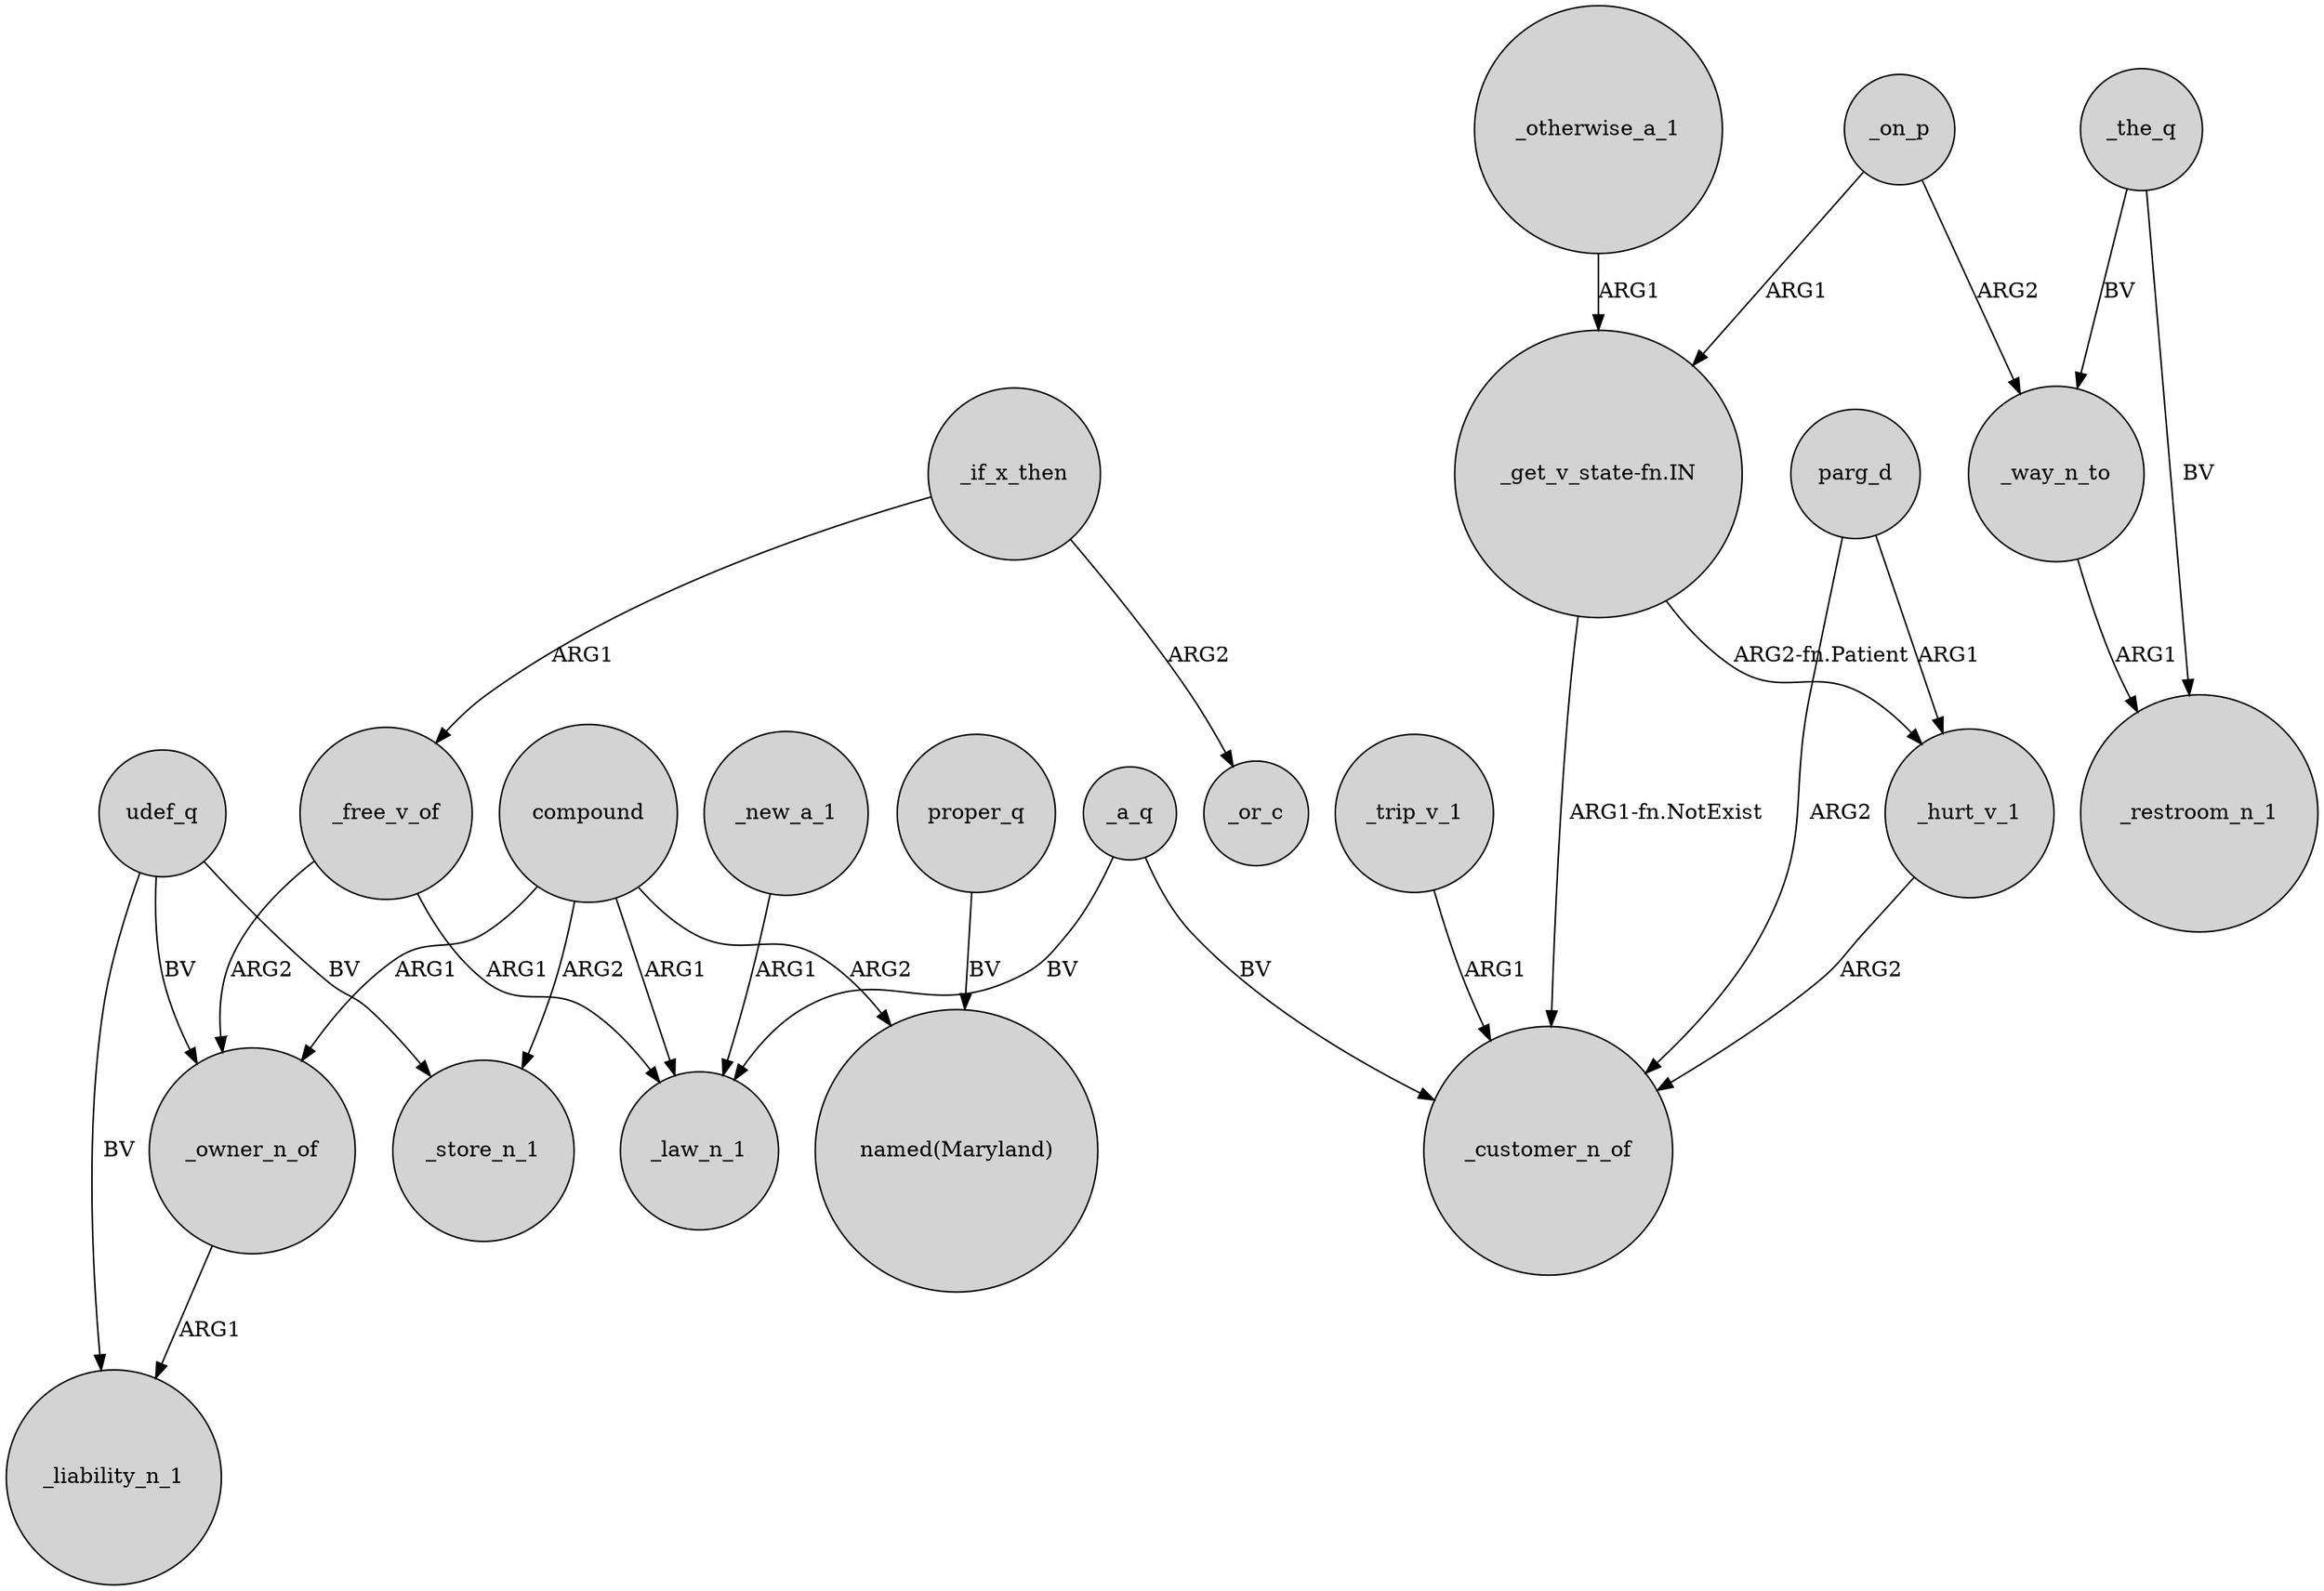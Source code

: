 digraph {
	node [shape=circle style=filled]
	udef_q -> _liability_n_1 [label=BV]
	_free_v_of -> _owner_n_of [label=ARG2]
	parg_d -> _hurt_v_1 [label=ARG1]
	compound -> "named(Maryland)" [label=ARG2]
	_hurt_v_1 -> _customer_n_of [label=ARG2]
	_otherwise_a_1 -> "_get_v_state-fn.IN" [label=ARG1]
	"_get_v_state-fn.IN" -> _customer_n_of [label="ARG1-fn.NotExist"]
	proper_q -> "named(Maryland)" [label=BV]
	_on_p -> "_get_v_state-fn.IN" [label=ARG1]
	_on_p -> _way_n_to [label=ARG2]
	_a_q -> _law_n_1 [label=BV]
	_free_v_of -> _law_n_1 [label=ARG1]
	_the_q -> _way_n_to [label=BV]
	_if_x_then -> _free_v_of [label=ARG1]
	_a_q -> _customer_n_of [label=BV]
	udef_q -> _owner_n_of [label=BV]
	_trip_v_1 -> _customer_n_of [label=ARG1]
	"_get_v_state-fn.IN" -> _hurt_v_1 [label="ARG2-fn.Patient"]
	compound -> _store_n_1 [label=ARG2]
	_if_x_then -> _or_c [label=ARG2]
	compound -> _law_n_1 [label=ARG1]
	_new_a_1 -> _law_n_1 [label=ARG1]
	compound -> _owner_n_of [label=ARG1]
	_way_n_to -> _restroom_n_1 [label=ARG1]
	_owner_n_of -> _liability_n_1 [label=ARG1]
	udef_q -> _store_n_1 [label=BV]
	parg_d -> _customer_n_of [label=ARG2]
	_the_q -> _restroom_n_1 [label=BV]
}
